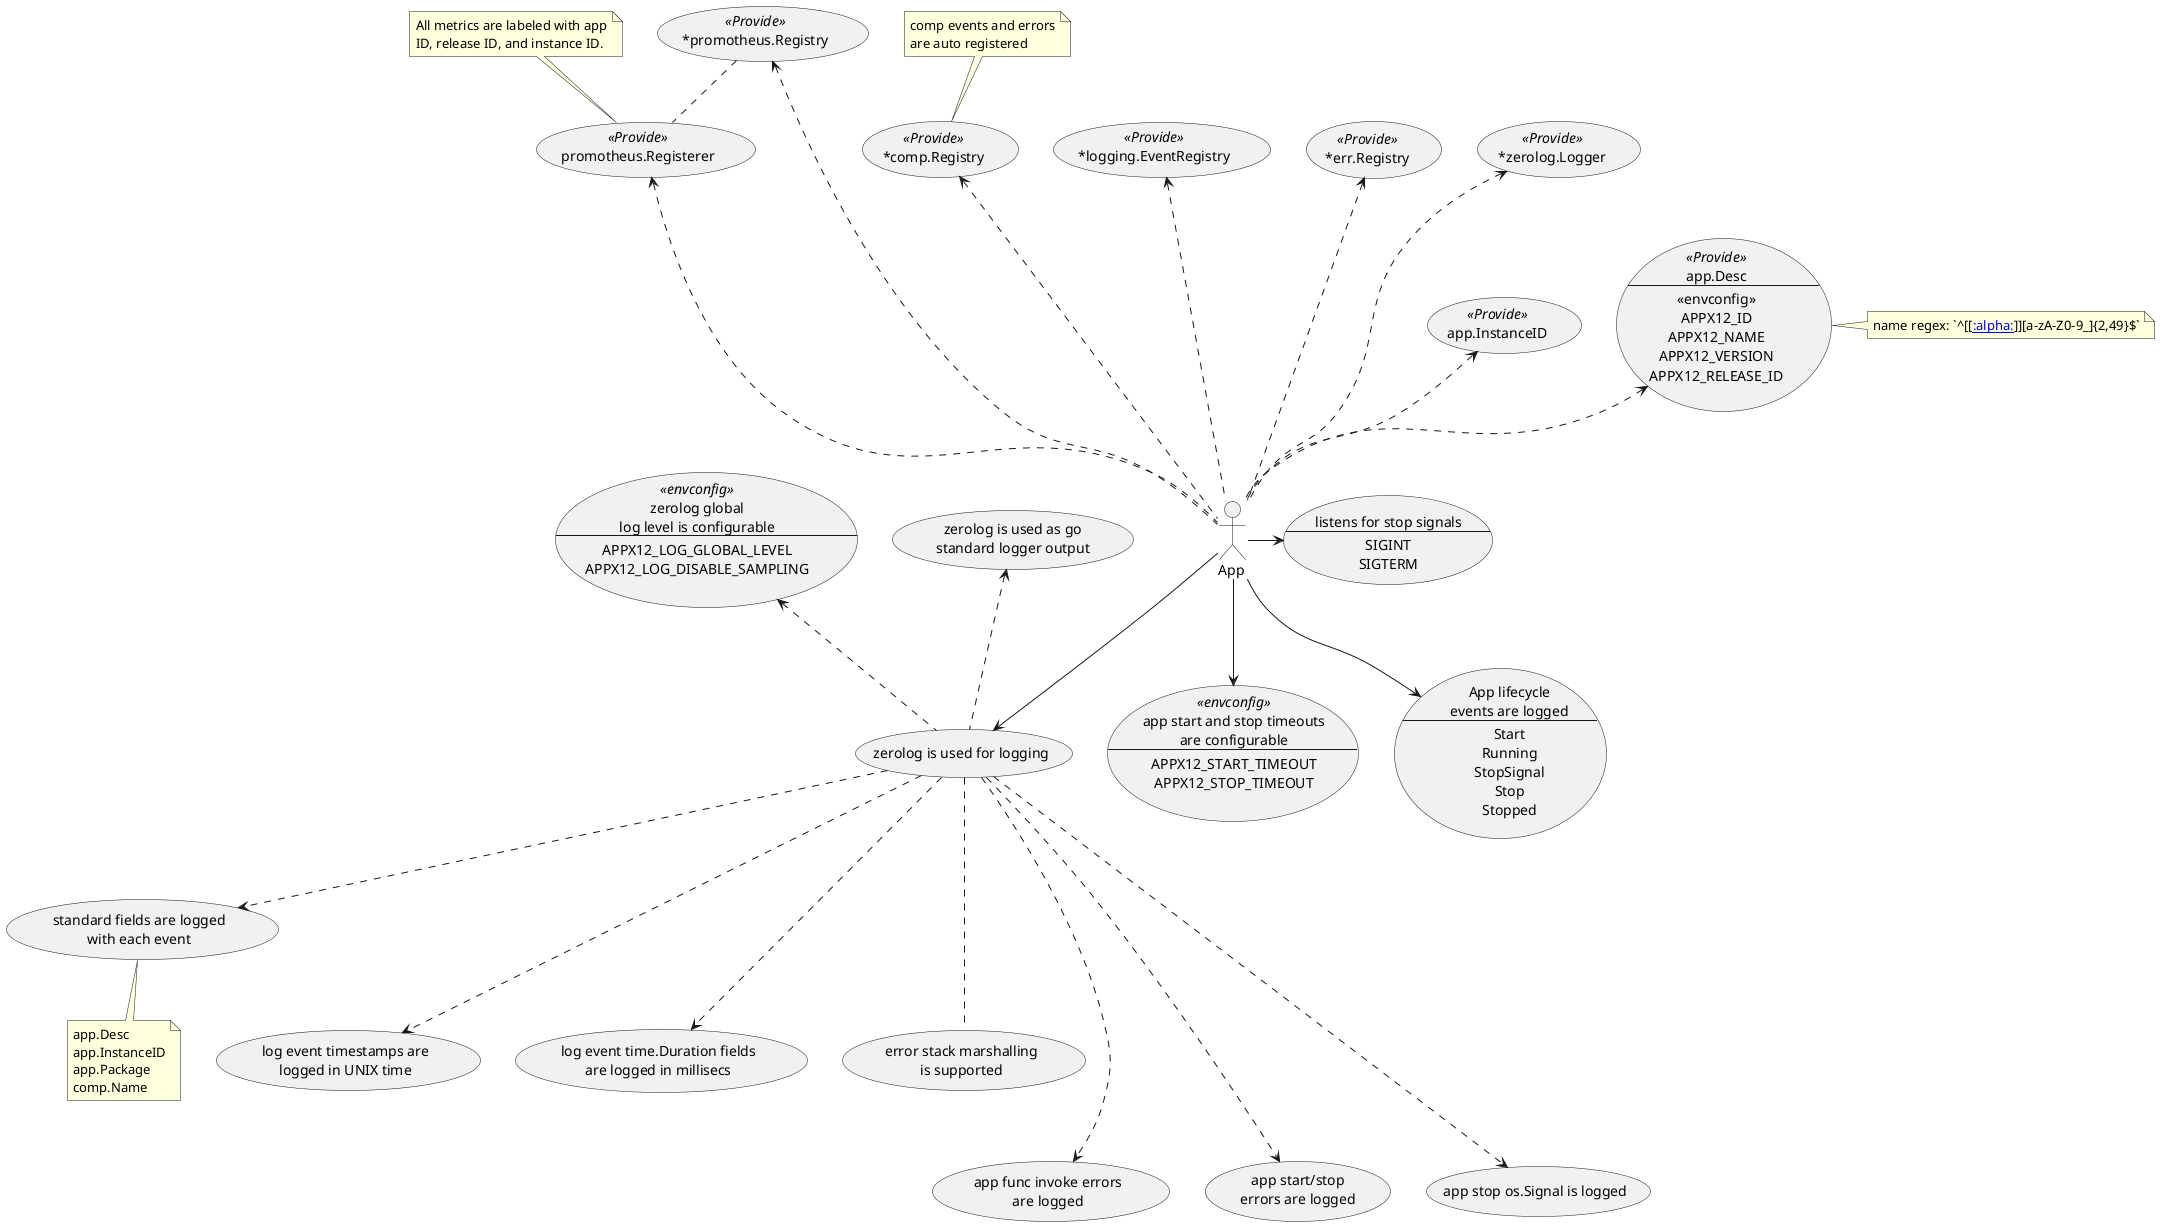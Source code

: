 @startuml
skinparam usecase {
	BackgroundColor<< NEW >> DarkSeaGreen
	BorderColor<< NEW >> YellowGreen
}

actor :App : as APP

usecase APP_TIMEOUTS << envconfig >> as "
app start and stop timeouts
are configurable
---
APPX12_START_TIMEOUT
APPX12_STOP_TIMEOUT
"

usecase APP_LOGGING as "zerolog is used for logging"
usecase ZEROLOG_CONFIG << envconfig >> as "
zerolog global
log level is configurable
---
APPX12_LOG_GLOBAL_LEVEL
APPX12_LOG_DISABLE_SAMPLING
"

usecase LOG_APP_DESC as "standard fields are logged
with each event"

note bottom of LOG_APP_DESC {
app.Desc
app.InstanceID
app.Package
comp.Name
}

usecase LOG_TIMESTAMP as "log event timestamps are
logged in UNIX time"

usecase LOG_DURATION as "log event time.Duration fields
are logged in millisecs"

usecase LOG_ERROR_STACK_MARSHALLER as "error stack marshalling
is supported"

usecase GO_LOGGING as "zerolog is used as go
standard logger output"

usecase PROVIDE_APP_DESC << Provide >> as "
app.Desc
---
<<envconfig>>
APPX12_ID
APPX12_NAME
APPX12_VERSION
APPX12_RELEASE_ID
"

note as NAME_REGEX
name regex: `^[[[[:alpha:]]]][a-zA-Z0-9_]{2,49}$`
end note

PROVIDE_APP_DESC . NAME_REGEX

usecase PROVIDE_APP_INSTANCE_ID << Provide >> as "app.InstanceID"

usecase PROVIDE_LOGGER << Provide >> as "*zerolog.Logger"
usecase PROVIDE_ERR_REGISTRY << Provide >> as "*err.Registry"
usecase PROVIDE_EVENT_REGISTRY << Provide >> as "*logging.EventRegistry"
usecase PROVIDE_COMP_REGISTRY << Provide >> as "*comp.Registry"

note as COMP_REGISTRY_NOTES
comp events and errors
are auto registered
end note

COMP_REGISTRY_NOTES ..> PROVIDE_COMP_REGISTRY

usecase PROVIDE_PROMETHEUS_REGISTRY << Provide >> as "*promotheus.Registry"
usecase PROVIDE_PROMETHEUS_REGISTERER << Provide >> as "promotheus.Registerer"
PROVIDE_PROMETHEUS_REGISTRY .. PROVIDE_PROMETHEUS_REGISTERER

note as PROMETHEUS_REGISTERER_NOTE
All metrics are labeled with app
ID, release ID, and instance ID.
end note

PROMETHEUS_REGISTERER_NOTE .. PROVIDE_PROMETHEUS_REGISTERER

APP .up.> PROVIDE_APP_DESC
APP .up.> PROVIDE_APP_INSTANCE_ID
APP .up..> PROVIDE_LOGGER
APP .up..> PROVIDE_ERR_REGISTRY
APP .up..> PROVIDE_EVENT_REGISTRY
APP .up..> PROVIDE_COMP_REGISTRY
APP .up..> PROVIDE_PROMETHEUS_REGISTRY
APP .up..> PROVIDE_PROMETHEUS_REGISTERER

usecase LOG_APP_LIFECYCLE_EVENTS as "App lifecycle
events are logged
---
Start
Running
StopSignal
Stop
Stopped"

usecase LOG_APP_INVOKE_ERRORS as "app func invoke errors
are logged"

usecase LOG_APP_START_STOP_ERRORS as "app start/stop
errors are logged"

usecase LOG_STOP_SIGNAL_EVENT as "app stop os.Signal is logged"

usecase APP_STOP_SIGNALS as "listens for stop signals
---
SIGINT
SIGTERM
"

APP_LOGGING .up.> GO_LOGGING
APP_LOGGING .up.> ZEROLOG_CONFIG
APP_LOGGING ..> LOG_APP_DESC
APP_LOGGING ...> LOG_TIMESTAMP
APP_LOGGING ...> LOG_DURATION
APP_LOGGING ....> LOG_APP_INVOKE_ERRORS
APP_LOGGING ....> LOG_APP_START_STOP_ERRORS
APP_LOGGING ....> LOG_STOP_SIGNAL_EVENT
APP_LOGGING ... LOG_ERROR_STACK_MARSHALLER


APP --> APP_TIMEOUTS
APP --> APP_LOGGING

APP --> LOG_APP_LIFECYCLE_EVENTS
APP -> APP_STOP_SIGNALS

@enduml